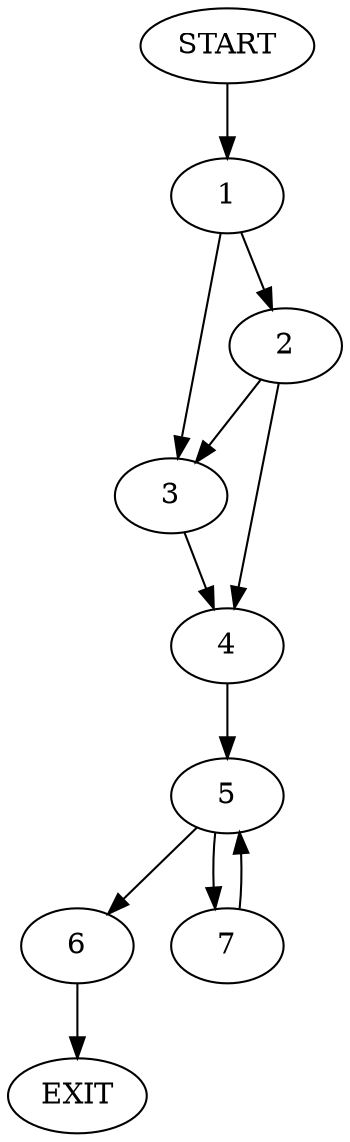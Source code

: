 digraph {
0 [label="START"]
8 [label="EXIT"]
0 -> 1
1 -> 2
1 -> 3
2 -> 4
2 -> 3
3 -> 4
4 -> 5
5 -> 6
5 -> 7
6 -> 8
7 -> 5
}
